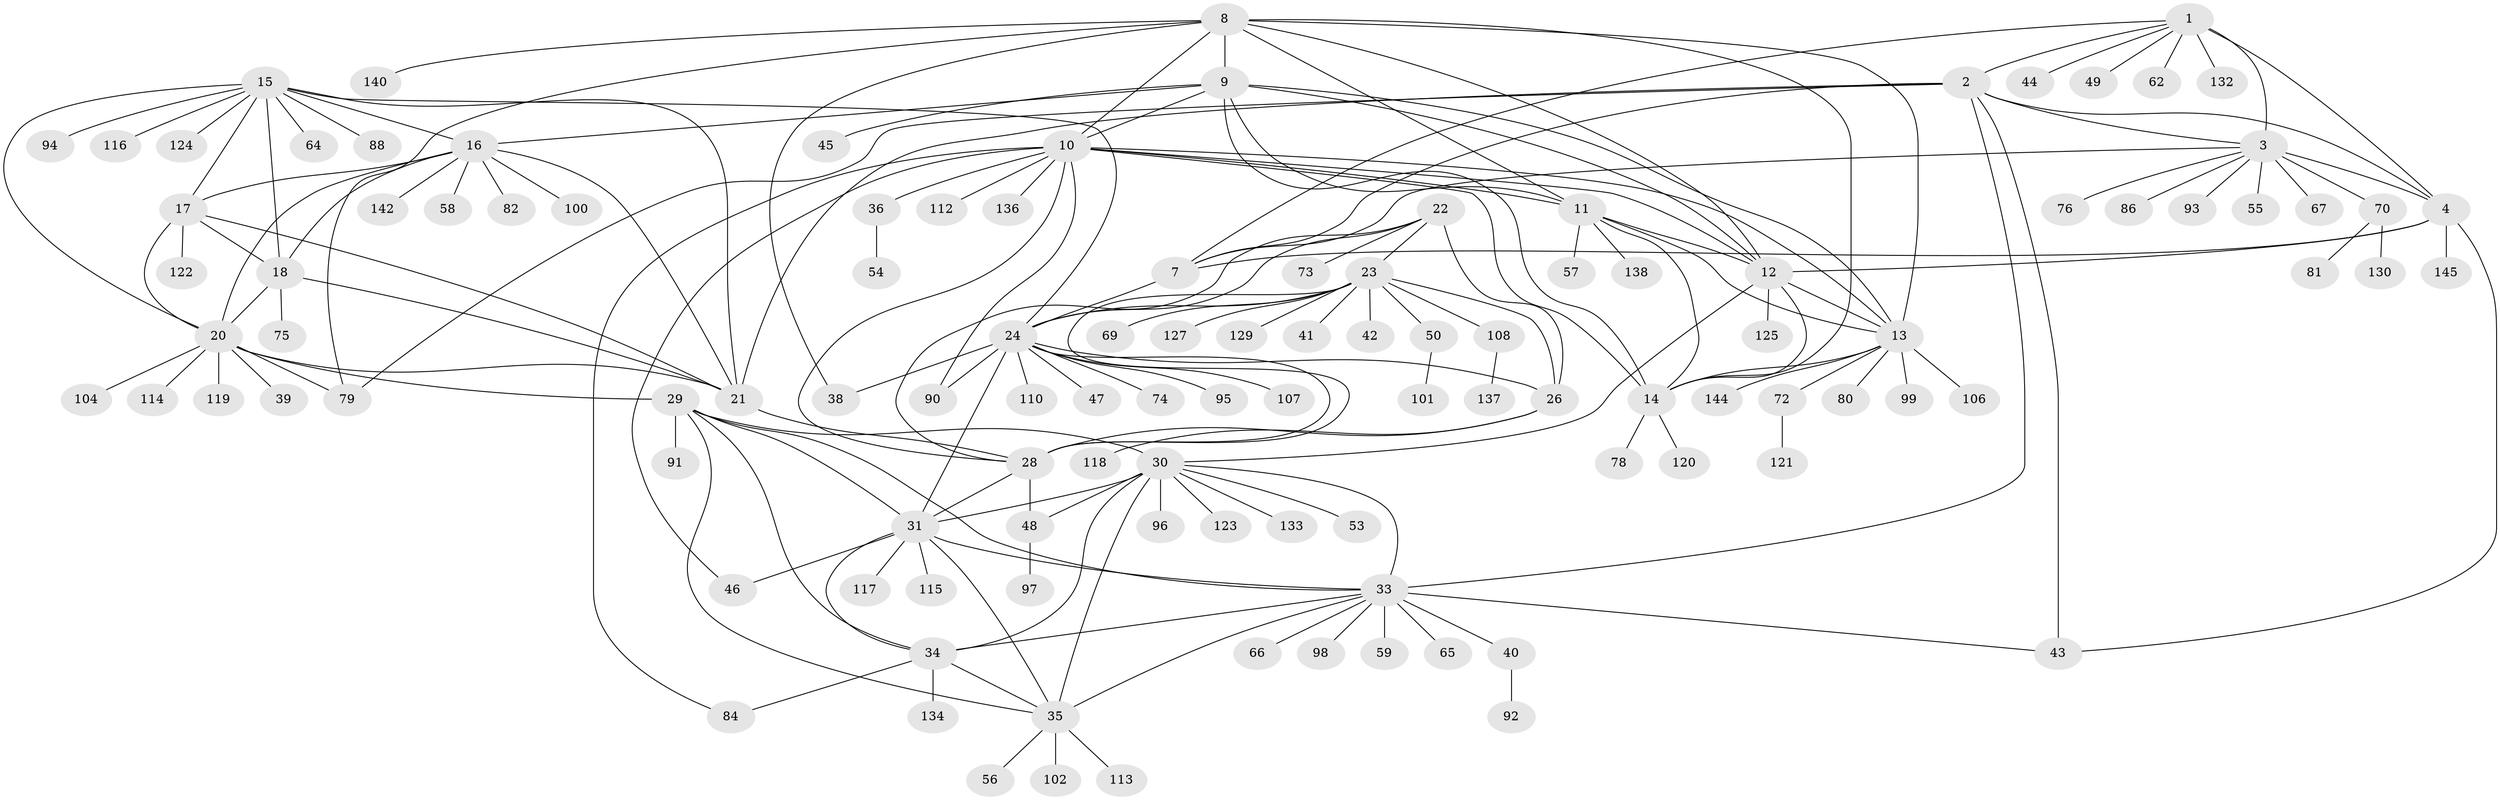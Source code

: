// original degree distribution, {9: 0.0410958904109589, 10: 0.03424657534246575, 7: 0.0410958904109589, 11: 0.0273972602739726, 8: 0.0547945205479452, 14: 0.02054794520547945, 12: 0.0136986301369863, 13: 0.00684931506849315, 3: 0.0410958904109589, 1: 0.5821917808219178, 2: 0.136986301369863}
// Generated by graph-tools (version 1.1) at 2025/11/02/27/25 16:11:30]
// undirected, 115 vertices, 178 edges
graph export_dot {
graph [start="1"]
  node [color=gray90,style=filled];
  1 [super="+6"];
  2;
  3 [super="+5"];
  4 [super="+128"];
  7 [super="+146"];
  8;
  9 [super="+77"];
  10 [super="+85"];
  11;
  12;
  13 [super="+71"];
  14 [super="+60"];
  15 [super="+19"];
  16 [super="+37"];
  17;
  18 [super="+87"];
  20 [super="+103"];
  21 [super="+109"];
  22;
  23 [super="+27"];
  24 [super="+25"];
  26;
  28 [super="+51"];
  29;
  30 [super="+32"];
  31 [super="+105"];
  33 [super="+52"];
  34 [super="+63"];
  35 [super="+126"];
  36 [super="+68"];
  38;
  39;
  40 [super="+61"];
  41;
  42;
  43 [super="+89"];
  44;
  45;
  46;
  47;
  48;
  49;
  50;
  53;
  54;
  55;
  56;
  57;
  58;
  59;
  62;
  64;
  65;
  66;
  67 [super="+83"];
  69;
  70;
  72;
  73;
  74;
  75;
  76;
  78;
  79 [super="+111"];
  80;
  81 [super="+139"];
  82 [super="+143"];
  84;
  86;
  88;
  90;
  91;
  92;
  93;
  94;
  95;
  96;
  97;
  98;
  99;
  100;
  101;
  102;
  104 [super="+135"];
  106;
  107;
  108;
  110;
  112;
  113 [super="+141"];
  114;
  115;
  116;
  117;
  118;
  119;
  120 [super="+131"];
  121;
  122;
  123;
  124;
  125;
  127;
  129;
  130;
  132;
  133;
  134;
  136;
  137;
  138;
  140;
  142;
  144;
  145;
  1 -- 2 [weight=2];
  1 -- 3 [weight=4];
  1 -- 4 [weight=2];
  1 -- 7 [weight=2];
  1 -- 44;
  1 -- 49;
  1 -- 62;
  1 -- 132;
  2 -- 3 [weight=2];
  2 -- 4;
  2 -- 7;
  2 -- 21;
  2 -- 33;
  2 -- 43;
  2 -- 79;
  3 -- 4 [weight=2];
  3 -- 7 [weight=2];
  3 -- 76;
  3 -- 67;
  3 -- 70;
  3 -- 86;
  3 -- 55;
  3 -- 93;
  4 -- 7;
  4 -- 12;
  4 -- 145;
  4 -- 43;
  7 -- 24;
  8 -- 9;
  8 -- 10;
  8 -- 11;
  8 -- 12;
  8 -- 13;
  8 -- 14;
  8 -- 38;
  8 -- 140;
  8 -- 79;
  9 -- 10;
  9 -- 11;
  9 -- 12;
  9 -- 13;
  9 -- 14;
  9 -- 16;
  9 -- 45;
  10 -- 11;
  10 -- 12;
  10 -- 13;
  10 -- 14;
  10 -- 28 [weight=2];
  10 -- 36;
  10 -- 46;
  10 -- 84;
  10 -- 90;
  10 -- 112;
  10 -- 136;
  11 -- 12;
  11 -- 13;
  11 -- 14;
  11 -- 57;
  11 -- 138;
  12 -- 13;
  12 -- 14;
  12 -- 125;
  12 -- 30;
  13 -- 14;
  13 -- 72;
  13 -- 80;
  13 -- 99;
  13 -- 144;
  13 -- 106;
  14 -- 78;
  14 -- 120;
  15 -- 16 [weight=2];
  15 -- 17 [weight=2];
  15 -- 18 [weight=2];
  15 -- 20 [weight=2];
  15 -- 21 [weight=2];
  15 -- 94;
  15 -- 64;
  15 -- 116;
  15 -- 88;
  15 -- 24;
  15 -- 124;
  16 -- 17;
  16 -- 18;
  16 -- 20;
  16 -- 21;
  16 -- 58;
  16 -- 82;
  16 -- 100;
  16 -- 142;
  17 -- 18;
  17 -- 20;
  17 -- 21;
  17 -- 122;
  18 -- 20;
  18 -- 21;
  18 -- 75;
  20 -- 21;
  20 -- 29;
  20 -- 39;
  20 -- 79;
  20 -- 104;
  20 -- 114;
  20 -- 119;
  21 -- 28;
  22 -- 23 [weight=2];
  22 -- 24 [weight=2];
  22 -- 26;
  22 -- 28;
  22 -- 73;
  23 -- 24 [weight=4];
  23 -- 26 [weight=2];
  23 -- 28 [weight=2];
  23 -- 50;
  23 -- 108;
  23 -- 127;
  23 -- 129;
  23 -- 69;
  23 -- 41;
  23 -- 42;
  24 -- 26 [weight=2];
  24 -- 28 [weight=2];
  24 -- 31;
  24 -- 74;
  24 -- 38;
  24 -- 107;
  24 -- 110;
  24 -- 47;
  24 -- 90;
  24 -- 95;
  26 -- 28;
  26 -- 118;
  28 -- 48;
  28 -- 31;
  29 -- 30 [weight=2];
  29 -- 31;
  29 -- 33;
  29 -- 34;
  29 -- 35;
  29 -- 91;
  30 -- 31 [weight=2];
  30 -- 33 [weight=2];
  30 -- 34 [weight=2];
  30 -- 35 [weight=2];
  30 -- 123;
  30 -- 133;
  30 -- 96;
  30 -- 48;
  30 -- 53;
  31 -- 33;
  31 -- 34;
  31 -- 35;
  31 -- 46;
  31 -- 115;
  31 -- 117;
  33 -- 34;
  33 -- 35;
  33 -- 40;
  33 -- 43;
  33 -- 59;
  33 -- 65;
  33 -- 66;
  33 -- 98;
  34 -- 35;
  34 -- 84;
  34 -- 134;
  35 -- 56;
  35 -- 102;
  35 -- 113;
  36 -- 54;
  40 -- 92;
  48 -- 97;
  50 -- 101;
  70 -- 81;
  70 -- 130;
  72 -- 121;
  108 -- 137;
}
